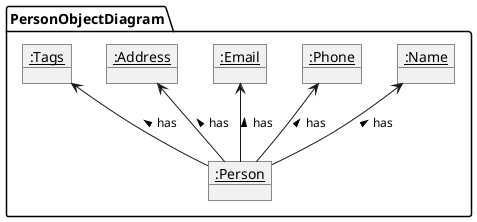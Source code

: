 @startuml
skinparam ActivityFontSize 15
skinparam ArrowFontSize 12

package PersonObjectDiagram {
    Object "<u>:Person" as Employee {
    }

    Object "<u>:Name" as Name {
    }
    Object "<u>:Phone" as Phone {
    }
    Object "<u>:Email" as Email {
    }
    Object "<u>:Address" as Address {
    }
    Object "<u>:Tags" as Tags {
    }
}

Name <-- Employee : has <
Phone <-- Employee : has <
Email <-- Employee : has <
Address <-- Employee : has <
Tags <-- Employee : has <

@enduml
